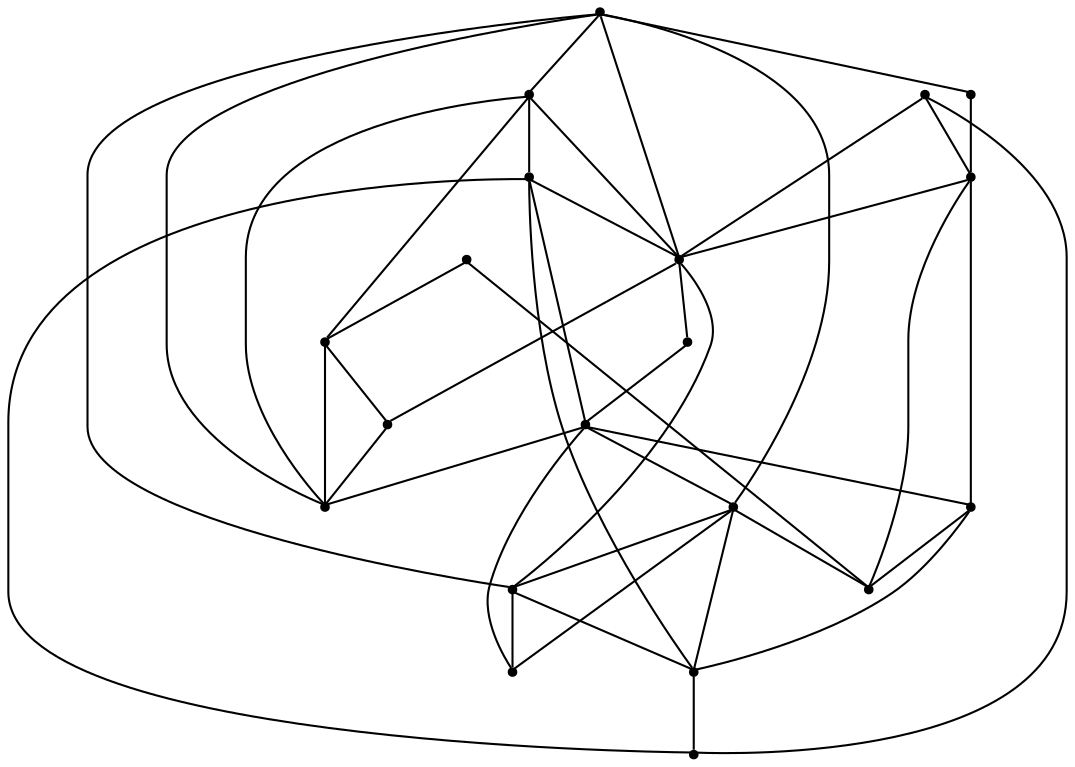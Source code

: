 graph {
  node [shape=point,comment="{\"directed\":false,\"doi\":\"10.1007/978-3-642-18469-7_15\",\"figure\":\"3\"}"]

  v0 [pos="1028.535271587135,1281.2399553391808"]
  v1 [pos="1040.8579485547475,1182.849184458634"]
  v2 [pos="1046.9880125006825,1527.2791356208643"]
  v3 [pos="1040.8579485547475,1514.9022821450878"]
  v4 [pos="1034.66533553307,1502.6503163605694"]
  v5 [pos="1010.0835805817762,1490.335779553547"]
  v6 [pos="1077.7634303818427,1367.31606223583"]
  v7 [pos="1022.4052076411999,1293.4919211236993"]
  v8 [pos="1040.8579485547475,1219.7300966803227"]
  v9 [pos="1040.8579485547475,1379.6305990428525"]
  v10 [pos="997.7598537059748,1391.945135849875"]
  v11 [pos="960.854435509679,1305.8063307538469"]
  v12 [pos="954.6618224880016,1330.4352771910167"]
  v13 [pos="985.4371767383624,1428.8259208946886"]
  v14 [pos="966.9844358248148,1318.1208675608693"]
  v15 [pos="917.7563406609064,1355.0017797825576"]
  v16 [pos="930.0790176285188,1281.239955339181"]
  v17 [pos="893.1109867256815,1379.6305990428525"]
  v18 [pos="874.6582458121338,1391.945135849875"]
  v19 [pos="886.9809227797464,1416.511638441416"]

  v1 -- v18 [id="-3",pos="1040.8579485547475,1182.849184458634 868.5125605049631,1195.109416740028 868.5125605049631,1195.109416740028 868.5125605049631,1195.109416740028 868.5125605049631,1379.6264022059772 868.5125605049631,1379.6264022059772 868.5125605049631,1379.6264022059772 874.6582458121338,1391.945135849875 874.6582458121338,1391.945135849875 874.6582458121338,1391.945135849875"]
  v1 -- v5 [id="-6",pos="1040.8579485547475,1182.849184458634 1213.1678942493045,1195.109416740028 1213.1678942493045,1195.109416740028 1213.1678942493045,1195.109416740028 1213.1678942493045,1527.2416184427368 1213.1678942493045,1527.2416184427368 1213.1678942493045,1527.2416184427368 1040.8423271935117,1539.5435647391334 1040.8423271935117,1539.5435647391334 1040.8423271935117,1539.5435647391334 880.8185662031508,1527.2416184427368 880.8185662031508,1527.2416184427368 880.8185662031508,1527.2416184427368 880.8185662031508,1502.6335290130683 880.8185662031508,1502.6335290130683 880.8185662031508,1502.6335290130683 1010.0835805817762,1490.335779553547 1010.0835805817762,1490.335779553547 1010.0835805817762,1490.335779553547"]
  v19 -- v5 [id="-7",pos="886.9809227797464,1416.511638441416 880.8227658359067,1428.8257937178134 880.8227658359067,1428.8257937178134 880.8227658359067,1428.8257937178134 880.8227658359067,1478.0253124065246 880.8227658359067,1478.0253124065246 880.8227658359067,1478.0253124065246 1010.0835805817762,1490.335779553547 1010.0835805817762,1490.335779553547 1010.0835805817762,1490.335779553547"]
  v2 -- v1 [id="-8",pos="1046.9880125006825,1527.2791356208643 1200.861952181916,1514.93534813259 1200.861952181916,1514.93534813259 1200.861952181916,1514.93534813259 1200.861952181916,1195.105092726278 1200.861952181916,1195.105092726278 1200.861952181916,1195.105092726278 1040.8579485547475,1182.849184458634 1040.8579485547475,1182.849184458634 1040.8579485547475,1182.849184458634"]
  v19 -- v18 [id="-9",pos="886.9809227797464,1416.511638441416 874.6582458121338,1391.945135849875 874.6582458121338,1391.945135849875 874.6582458121338,1391.945135849875"]
  v3 -- v8 [id="-10",pos="1040.8579485547475,1514.9022821450878 1163.9355994526402,1502.6251353393177 1163.9355994526402,1502.6251353393177 1163.9355994526402,1502.6251353393177 1163.9355994526402,1232.0068619554675 1163.9355994526402,1232.0068619554675 1163.9355994526402,1232.0068619554675 1040.8579485547475,1219.7300966803227 1040.8579485547475,1219.7300966803227 1040.8579485547475,1219.7300966803227"]
  v17 -- v18 [id="-11",pos="893.1109867256815,1379.6305990428525 874.6582458121338,1391.945135849875 874.6582458121338,1391.945135849875 874.6582458121338,1391.945135849875"]
  v5 -- v2 [id="-12",pos="1010.0835805817762,1490.335779553547 893.1329711668503,1502.629332176193 893.1329711668503,1502.629332176193 893.1329711668503,1502.629332176193 893.1329711668503,1514.935475309465 893.1329711668503,1514.935475309465 893.1329711668503,1514.935475309465 1046.9880125006825,1527.2791356208643 1046.9880125006825,1527.2791356208643 1046.9880125006825,1527.2791356208643"]
  v4 -- v8 [id="-13",pos="1034.66533553307,1502.6503163605694 1151.6253304908973,1490.3314555397965 1151.6253304908973,1490.3314555397965 1151.6253304908973,1490.3314555397965 1151.6253304908973,1232.0110587923427 1151.6253304908973,1232.0110587923427 1151.6253304908973,1232.0110587923427 1040.8579485547475,1219.7300966803227 1040.8579485547475,1219.7300966803227 1040.8579485547475,1219.7300966803227"]
  v5 -- v16 [id="-15",pos="1010.0835805817762,1490.335779553547 1139.315188790753,1478.0253124065246 1139.315188790753,1478.0253124065246 1139.315188790753,1478.0253124065246 1139.315188790753,1244.3130050887394 1139.315188790753,1244.3130050887394 1139.315188790753,1244.3130050887394 1034.6871927126401,1232.0027922954673 1034.6871927126401,1232.0027922954673 1034.6871927126401,1232.0027922954673 930.0591966345273,1244.3130050887394 930.0591966345273,1244.3130050887394 930.0591966345273,1244.3130050887394 930.0790176285188,1281.239955339181 930.0790176285188,1281.239955339181 930.0790176285188,1281.239955339181"]
  v13 -- v5 [id="-16",pos="985.4371767383624,1428.8259208946886 905.4431128669946,1441.12367035421 905.4431128669946,1441.12367035421 905.4431128669946,1441.12367035421 905.4431128669946,1478.0254395833997 905.4431128669946,1478.0254395833997 905.4431128669946,1478.0254395833997 1010.0835805817762,1490.335779553547 1010.0835805817762,1490.335779553547 1010.0835805817762,1490.335779553547"]
  v15 -- v17 [id="-17",pos="917.7563406609064,1355.0017797825576 893.1329711668503,1367.3202590727053 893.1329711668503,1367.3202590727053 893.1329711668503,1367.3202590727053 893.1109867256815,1379.6305990428525 893.1109867256815,1379.6305990428525 893.1109867256815,1379.6305990428525"]
  v5 -- v11 [id="-18",pos="1010.0835805817762,1490.335779553547 1127.0092467233646,1478.0212427465244 1127.0092467233646,1478.0212427465244 1127.0092467233646,1478.0212427465244 1127.0092467233646,1256.6108817251359 1127.0092467233646,1256.6108817251359 1127.0092467233646,1256.6108817251359 1034.6871927126401,1244.3131322656145 1034.6871927126401,1244.3131322656145 1034.6871927126401,1244.3131322656145 942.3652023327152,1256.6108817251359 942.3652023327152,1256.6108817251359 942.3652023327152,1256.6108817251359 942.3652023327152,1293.5126509543256 942.3652023327152,1293.5126509543256 942.3652023327152,1293.5126509543256 960.854435509679,1305.8063307538469 960.854435509679,1305.8063307538469 960.854435509679,1305.8063307538469"]
  v13 -- v10 [id="-19",pos="985.4371767383624,1428.8259208946886 930.0550606325709,1416.528171435167 930.0550606325709,1416.528171435167 930.0550606325709,1416.528171435167 930.0550606325709,1404.2302947987707 930.0550606325709,1404.2302947987707 930.0550606325709,1404.2302947987707 997.7598537059748,1391.945135849875 997.7598537059748,1391.945135849875 997.7598537059748,1391.945135849875"]
  v15 -- v10 [id="-20",pos="917.7563406609064,1355.0017797825576 942.3652023327152,1367.3243287327057 942.3652023327152,1367.3243287327057 942.3652023327152,1367.3243287327057 979.2914914311915,1379.622205369102 979.2914914311915,1379.622205369102 979.2914914311915,1379.622205369102 997.7598537059748,1391.945135849875 997.7598537059748,1391.945135849875 997.7598537059748,1391.945135849875"]
  v16 -- v12 [id="-21",pos="930.0790176285188,1281.239955339181 930.0592602653267,1318.116543547119 930.0592602653267,1318.116543547119 930.0592602653267,1318.116543547119 954.6618224880016,1330.4352771910167 954.6618224880016,1330.4352771910167 954.6618224880016,1330.4352771910167"]
  v12 -- v8 [id="-22",pos="954.6618224880016,1330.4352771910167 917.7491185651824,1318.116543547119 917.7491185651824,1318.116543547119 917.7491185651824,1318.116543547119 917.7491185651824,1232.0069891323426 917.7491185651824,1232.0069891323426 917.7491185651824,1232.0069891323426 1040.8579485547475,1219.7300966803227 1040.8579485547475,1219.7300966803227 1040.8579485547475,1219.7300966803227"]
  v12 -- v15 [id="-23",pos="954.6618224880016,1330.4352771910167 954.6754076636588,1342.7203089630373 954.6754076636588,1342.7203089630373 954.6754076636588,1342.7203089630373 917.7563406609064,1355.0017797825576 917.7563406609064,1355.0017797825576 917.7563406609064,1355.0017797825576"]
  v11 -- v0 [id="-24",pos="960.854435509679,1305.8063307538469 966.9813497310472,1293.520917451201 966.9813497310472,1293.520917451201 966.9813497310472,1293.520917451201 1028.535271587135,1281.2399553391808 1028.535271587135,1281.2399553391808 1028.535271587135,1281.2399553391808"]
  v14 -- v7 [id="-25",pos="966.9844358248148,1318.1208675608693 991.6016331313358,1305.8105275907221 991.6016331313358,1305.8105275907221 991.6016331313358,1305.8105275907221 1022.4052076411999,1293.4919211236993 1022.4052076411999,1293.4919211236993 1022.4052076411999,1293.4919211236993"]
  v6 -- v13 [id="-26",pos="1077.7634303818427,1367.31606223583 1077.772879555543,1416.5197777614164 1077.772879555543,1416.5197777614164 1077.772879555543,1416.5197777614164 985.4371767383624,1428.8259208946886 985.4371767383624,1428.8259208946886 985.4371767383624,1428.8259208946886"]
  v0 -- v6 [id="-27",pos="1028.535271587135,1281.2399553391808 1077.7727522939444,1293.5126509543256 1077.7727522939444,1293.5126509543256 1077.7727522939444,1293.5126509543256 1077.7634303818427,1367.31606223583 1077.7634303818427,1367.31606223583 1077.7634303818427,1367.31606223583"]
  v7 -- v10 [id="-28",pos="1022.4052076411999,1293.4919211236993 1065.4626742245996,1305.8145972507223 1065.4626742245996,1305.8145972507223 1065.4626742245996,1305.8145972507223 1065.4626742245996,1379.618008532227 1065.4626742245996,1379.618008532227 1065.4626742245996,1379.618008532227 997.7598537059748,1391.945135849875 997.7598537059748,1391.945135849875 997.7598537059748,1391.945135849875"]
  v11 -- v17 [id="-29",pos="960.854435509679,1305.8063307538469 954.6712080309029,1293.5210446280762 954.6712080309029,1293.5210446280762 954.6712080309029,1293.5210446280762 954.6712080309029,1268.921221695283 954.6712080309029,1268.921221695283 954.6712080309029,1268.921221695283 966.9813497310472,1256.6192753988864 966.9813497310472,1256.6192753988864 966.9813497310472,1256.6192753988864 1046.9932620416273,1268.921221695283 1046.9932620416273,1268.921221695283 1046.9932620416273,1268.921221695283 1102.3847636903201,1281.2231679916797 1102.3847636903201,1281.2231679916797 1102.3847636903201,1281.2231679916797 1102.3847636903201,1441.1278671910852 1102.3847636903201,1441.1278671910852 1102.3847636903201,1441.1278671910852 1010.0669093123516,1453.4298134874819 1010.0669093123516,1453.4298134874819 1010.0669093123516,1453.4298134874819 905.4389132342387,1441.1278671910852 905.4389132342387,1441.1278671910852 905.4389132342387,1441.1278671910852 880.8186298339501,1453.4298134874819 880.8186298339501,1453.4298134874819 880.8186298339501,1453.4298134874819 868.5126241357624,1441.1278671910852 868.5126241357624,1441.1278671910852 868.5126241357624,1441.1278671910852 868.5126241357624,1416.528171435167 868.5126241357624,1416.528171435167 868.5126241357624,1416.528171435167 893.1287715340944,1391.928348502374 893.1287715340944,1391.928348502374 893.1287715340944,1391.928348502374 893.1109867256815,1379.6305990428525 893.1109867256815,1379.6305990428525 893.1109867256815,1379.6305990428525"]
  v7 -- v0 [id="-30",pos="1022.4052076411999,1293.4919211236993 1028.535271587135,1281.2399553391808 1028.535271587135,1281.2399553391808 1028.535271587135,1281.2399553391808"]
  v7 -- v11 [id="-31",pos="1022.4052076411999,1293.4919211236993 960.854435509679,1305.8063307538469 960.854435509679,1305.8063307538469 960.854435509679,1305.8063307538469"]
  v7 -- v17 [id="-32",pos="1022.4052076411999,1293.4919211236993 1016.2220437932231,1305.8187940875976 1016.2220437932231,1305.8187940875976 1016.2220437932231,1305.8187940875976 1016.2220437932231,1318.116670723994 1016.2220437932231,1318.116670723994 1016.2220437932231,1318.116670723994 1034.6914559761954,1330.4186170203907 1034.6914559761954,1330.4186170203907 1034.6914559761954,1330.4186170203907 1028.540584758879,1342.7205633167873 1028.540584758879,1342.7205633167873 1028.540584758879,1342.7205633167873 1028.540584758879,1367.3202590727053 1028.540584758879,1367.3202590727053 1028.540584758879,1367.3202590727053 979.2957546947466,1379.622205369102 979.2957546947466,1379.622205369102 979.2957546947466,1379.622205369102 917.7533181979381,1367.3202590727053 917.7533181979381,1367.3202590727053 917.7533181979381,1367.3202590727053 893.1109867256815,1379.6305990428525 893.1109867256815,1379.6305990428525 893.1109867256815,1379.6305990428525"]
  v0 -- v2 [id="-33",pos="1028.535271587135,1281.2399553391808 1090.0830212556875,1293.520917451201 1090.0830212556875,1293.520917451201 1090.0830212556875,1293.520917451201 1090.0830212556875,1441.1278671910852 1090.0830212556875,1441.1278671910852 1090.0830212556875,1441.1278671910852 1010.0711089451074,1453.4256166506066 1010.0711089451074,1453.4256166506066 1010.0711089451074,1453.4256166506066 917.7532545671388,1465.7275629470032 917.7532545671388,1465.7275629470032 917.7532545671388,1465.7275629470032 905.4431128669946,1478.0295092433998 905.4431128669946,1478.0295092433998 905.4431128669946,1478.0295092433998 880.8269654686625,1465.7275629470032 880.8269654686625,1465.7275629470032 880.8269654686625,1465.7275629470032 868.5167601377188,1478.0295092433998 868.5167601377188,1478.0295092433998 868.5167601377188,1478.0295092433998 868.5167601377188,1527.2374216058615 868.5167601377188,1527.2374216058615 868.5167601377188,1527.2374216058615 1040.850662828224,1539.5393679022582 1040.850662828224,1539.5393679022582 1040.850662828224,1539.5393679022582 1046.9880125006825,1527.2791356208643 1046.9880125006825,1527.2791356208643 1046.9880125006825,1527.2791356208643"]
  v0 -- v8 [id="-34",pos="1028.535271587135,1281.2399553391808 966.9855493638031,1268.9170248584078 966.9855493638031,1268.9170248584078 966.9855493638031,1268.9170248584078 966.9855493638031,1256.6150785620111 966.9855493638031,1256.6150785620111 966.9855493638031,1256.6150785620111 1034.6872563434395,1244.3173291024898 1034.6872563434395,1244.3173291024898 1034.6872563434395,1244.3173291024898 1034.6872563434395,1232.0069891323426 1034.6872563434395,1232.0069891323426 1034.6872563434395,1232.0069891323426 1040.8579485547475,1219.7300966803227 1040.8579485547475,1219.7300966803227 1040.8579485547475,1219.7300966803227"]
  v2 -- v3 [id="-35",pos="1046.9880125006825,1527.2791356208643 1040.8579485547475,1514.9022821450878 1040.8579485547475,1514.9022821450878 1040.8579485547475,1514.9022821450878"]
  v0 -- v5 [id="-36",pos="1028.535271587135,1281.2399553391808 1046.9973980435839,1268.9170248584078 1046.9973980435839,1268.9170248584078 1046.9973980435839,1268.9170248584078 1114.6991050232202,1281.2189711548044 1114.6991050232202,1281.2189711548044 1114.6991050232202,1281.2189711548044 1114.6991050232202,1478.0254395833997 1114.6991050232202,1478.0254395833997 1114.6991050232202,1478.0254395833997 1010.0835805817762,1490.335779553547 1010.0835805817762,1490.335779553547 1010.0835805817762,1490.335779553547"]
  v2 -- v8 [id="-37",pos="1046.9880125006825,1527.2791356208643 1188.5518104817718,1514.935475309465 1188.5518104817718,1514.935475309465 1188.5518104817718,1514.935475309465 1188.5518104817718,1219.705042835946 1188.5518104817718,1219.705042835946 1188.5518104817718,1219.705042835946 1053.156732157211,1207.4071661995495 1053.156732157211,1207.4071661995495 1053.156732157211,1207.4071661995495 1040.8579485547475,1219.7300966803227 1040.8579485547475,1219.7300966803227 1040.8579485547475,1219.7300966803227"]
  v1 -- v17 [id="-38",pos="1040.8579485547475,1182.849184458634 880.822829466706,1195.105092726278 880.822829466706,1195.105092726278 880.822829466706,1195.105092726278 880.822829466706,1367.3201318958304 880.822829466706,1367.3201318958304 880.822829466706,1367.3201318958304 893.1109867256815,1379.6305990428525 893.1109867256815,1379.6305990428525 893.1109867256815,1379.6305990428525"]
  v12 -- v7 [id="-39",pos="954.6618224880016,1330.4352771910167 1003.907702460323,1318.116670723994 1003.907702460323,1318.116670723994 1003.907702460323,1318.116670723994 1003.907702460323,1305.8187940875976 1003.907702460323,1305.8187940875976 1003.907702460323,1305.8187940875976 1022.4052076411999,1293.4919211236993 1022.4052076411999,1293.4919211236993 1022.4052076411999,1293.4919211236993"]
  v13 -- v15 [id="-40",pos="985.4371767383624,1428.8259208946886 917.749054934383,1416.5238474214168 917.749054934383,1416.5238474214168 917.749054934383,1416.5238474214168 917.7563406609064,1355.0017797825576 917.7563406609064,1355.0017797825576 917.7563406609064,1355.0017797825576"]
  v11 -- v14 [id="-41",pos="960.854435509679,1305.8063307538469 966.9844358248148,1318.1208675608693 966.9844358248148,1318.1208675608693 966.9844358248148,1318.1208675608693"]
  v9 -- v3 [id="-42",pos="1040.8579485547475,1379.6305990428525 1053.1566685264117,1379.622205369102 1053.1566685264117,1379.622205369102 1053.1566685264117,1379.622205369102 1053.1566685264117,1342.7204361399124 1053.1566685264117,1342.7204361399124 1053.1566685264117,1342.7204361399124 1034.6872563434395,1330.4184898435155 1034.6872563434395,1330.4184898435155 1034.6872563434395,1330.4184898435155 954.6754076636588,1342.7204361399124 954.6754076636588,1342.7204361399124 954.6754076636588,1342.7204361399124 893.1329711668503,1330.4184898435155 893.1329711668503,1330.4184898435155 893.1329711668503,1330.4184898435155 893.1329711668503,1207.4030965395493 893.1329711668503,1207.4030965395493 893.1329711668503,1207.4030965395493 905.4431128669946,1195.1052199031528 905.4431128669946,1195.1052199031528 905.4431128669946,1195.1052199031528 1053.1566685264117,1207.4030965395493 1053.1566685264117,1207.4030965395493 1053.1566685264117,1207.4030965395493 1176.2415415200287,1219.705042835946 1176.2415415200287,1219.705042835946 1176.2415415200287,1219.705042835946 1176.2415415200287,1502.6251353393177 1176.2415415200287,1502.6251353393177 1176.2415415200287,1502.6251353393177 1040.8579485547475,1514.9022821450878 1040.8579485547475,1514.9022821450878 1040.8579485547475,1514.9022821450878"]
  v19 -- v13 [id="-43",pos="886.9809227797464,1416.511638441416 985.4371767383624,1428.8259208946886 985.4371767383624,1428.8259208946886 985.4371767383624,1428.8259208946886"]
  v12 -- v1 [id="-44",pos="954.6618224880016,1330.4352771910167 905.4430492361953,1318.1206132071193 905.4430492361953,1318.1206132071193 905.4430492361953,1318.1206132071193 905.4430492361953,1195.109289563153 905.4430492361953,1195.109289563153 905.4430492361953,1195.109289563153 1040.8579485547475,1182.849184458634 1040.8579485547475,1182.849184458634 1040.8579485547475,1182.849184458634"]
  v5 -- v4 [id="-45",pos="1010.0835805817762,1490.335779553547 1034.66533553307,1502.6503163605694 1034.66533553307,1502.6503163605694 1034.66533553307,1502.6503163605694"]
  v9 -- v10 [id="-46",pos="1040.8579485547475,1379.6305990428525 997.7598537059748,1391.945135849875 997.7598537059748,1391.945135849875 997.7598537059748,1391.945135849875"]
  v3 -- v4 [id="-47",pos="1040.8579485547475,1514.9022821450878 1034.66533553307,1502.6503163605694 1034.66533553307,1502.6503163605694 1034.66533553307,1502.6503163605694"]
  v14 -- v12 [id="-48",pos="966.9844358248148,1318.1208675608693 954.6618224880016,1330.4352771910167 954.6618224880016,1330.4352771910167 954.6618224880016,1330.4352771910167"]
}